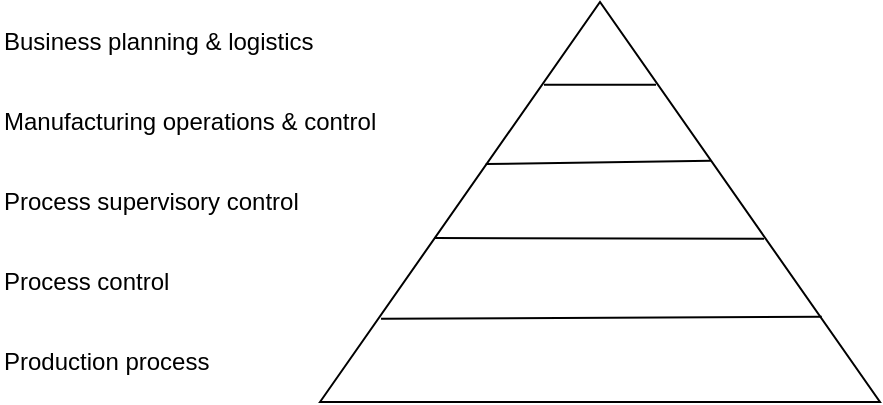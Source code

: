 <mxfile version="16.2.2" type="github">
  <diagram id="ubn3zAl8sy80FaPmm72c" name="Page-1">
    <mxGraphModel dx="782" dy="436" grid="1" gridSize="10" guides="1" tooltips="1" connect="1" arrows="1" fold="1" page="1" pageScale="1" pageWidth="827" pageHeight="1169" math="0" shadow="0">
      <root>
        <mxCell id="0" />
        <mxCell id="1" parent="0" />
        <mxCell id="GpXC3U6q2mtX4WN9qL7r-1" value="" style="triangle;whiteSpace=wrap;html=1;rotation=-90;" vertex="1" parent="1">
          <mxGeometry x="280" width="200" height="280" as="geometry" />
        </mxCell>
        <mxCell id="GpXC3U6q2mtX4WN9qL7r-2" value="" style="endArrow=none;html=1;rounded=0;entryX=0.793;entryY=0.6;entryDx=0;entryDy=0;entryPerimeter=0;exitX=0.793;exitY=0.4;exitDx=0;exitDy=0;exitPerimeter=0;" edge="1" parent="1" source="GpXC3U6q2mtX4WN9qL7r-1" target="GpXC3U6q2mtX4WN9qL7r-1">
          <mxGeometry width="50" height="50" relative="1" as="geometry">
            <mxPoint x="355" y="80" as="sourcePoint" />
            <mxPoint x="430" y="200" as="targetPoint" />
          </mxGeometry>
        </mxCell>
        <mxCell id="GpXC3U6q2mtX4WN9qL7r-3" value="" style="endArrow=none;html=1;rounded=0;exitX=0.595;exitY=0.296;exitDx=0;exitDy=0;exitPerimeter=0;entryX=0.603;entryY=0.698;entryDx=0;entryDy=0;entryPerimeter=0;" edge="1" parent="1" source="GpXC3U6q2mtX4WN9qL7r-1" target="GpXC3U6q2mtX4WN9qL7r-1">
          <mxGeometry width="50" height="50" relative="1" as="geometry">
            <mxPoint x="330" y="120" as="sourcePoint" />
            <mxPoint x="430" y="120" as="targetPoint" />
          </mxGeometry>
        </mxCell>
        <mxCell id="GpXC3U6q2mtX4WN9qL7r-4" value="" style="endArrow=none;html=1;rounded=0;entryX=0.408;entryY=0.793;entryDx=0;entryDy=0;entryPerimeter=0;" edge="1" parent="1" target="GpXC3U6q2mtX4WN9qL7r-1">
          <mxGeometry width="50" height="50" relative="1" as="geometry">
            <mxPoint x="297" y="158" as="sourcePoint" />
            <mxPoint x="424.08" y="99.6" as="targetPoint" />
          </mxGeometry>
        </mxCell>
        <mxCell id="GpXC3U6q2mtX4WN9qL7r-5" value="" style="endArrow=none;html=1;rounded=0;entryX=0.213;entryY=0.896;entryDx=0;entryDy=0;entryPerimeter=0;exitX=0.208;exitY=0.109;exitDx=0;exitDy=0;exitPerimeter=0;" edge="1" parent="1" source="GpXC3U6q2mtX4WN9qL7r-1" target="GpXC3U6q2mtX4WN9qL7r-1">
          <mxGeometry width="50" height="50" relative="1" as="geometry">
            <mxPoint x="385" y="110" as="sourcePoint" />
            <mxPoint x="434.08" y="109.6" as="targetPoint" />
          </mxGeometry>
        </mxCell>
        <mxCell id="GpXC3U6q2mtX4WN9qL7r-7" value="Business planning &amp;amp; logistics" style="text;html=1;strokeColor=none;fillColor=none;align=left;verticalAlign=middle;whiteSpace=wrap;rounded=0;" vertex="1" parent="1">
          <mxGeometry x="80" y="40" width="240" height="40" as="geometry" />
        </mxCell>
        <mxCell id="GpXC3U6q2mtX4WN9qL7r-9" value="Manufacturing operations &amp;amp; control" style="text;html=1;strokeColor=none;fillColor=none;align=left;verticalAlign=middle;whiteSpace=wrap;rounded=0;" vertex="1" parent="1">
          <mxGeometry x="80" y="80" width="240" height="40" as="geometry" />
        </mxCell>
        <mxCell id="GpXC3U6q2mtX4WN9qL7r-10" value="Process supervisory control" style="text;html=1;strokeColor=none;fillColor=none;align=left;verticalAlign=middle;whiteSpace=wrap;rounded=0;" vertex="1" parent="1">
          <mxGeometry x="80" y="120" width="240" height="40" as="geometry" />
        </mxCell>
        <mxCell id="GpXC3U6q2mtX4WN9qL7r-11" value="Process control" style="text;html=1;strokeColor=none;fillColor=none;align=left;verticalAlign=middle;whiteSpace=wrap;rounded=0;" vertex="1" parent="1">
          <mxGeometry x="80" y="160" width="240" height="40" as="geometry" />
        </mxCell>
        <mxCell id="GpXC3U6q2mtX4WN9qL7r-12" value="Production process" style="text;html=1;strokeColor=none;fillColor=none;align=left;verticalAlign=middle;whiteSpace=wrap;rounded=0;" vertex="1" parent="1">
          <mxGeometry x="80" y="200" width="240" height="40" as="geometry" />
        </mxCell>
      </root>
    </mxGraphModel>
  </diagram>
</mxfile>
